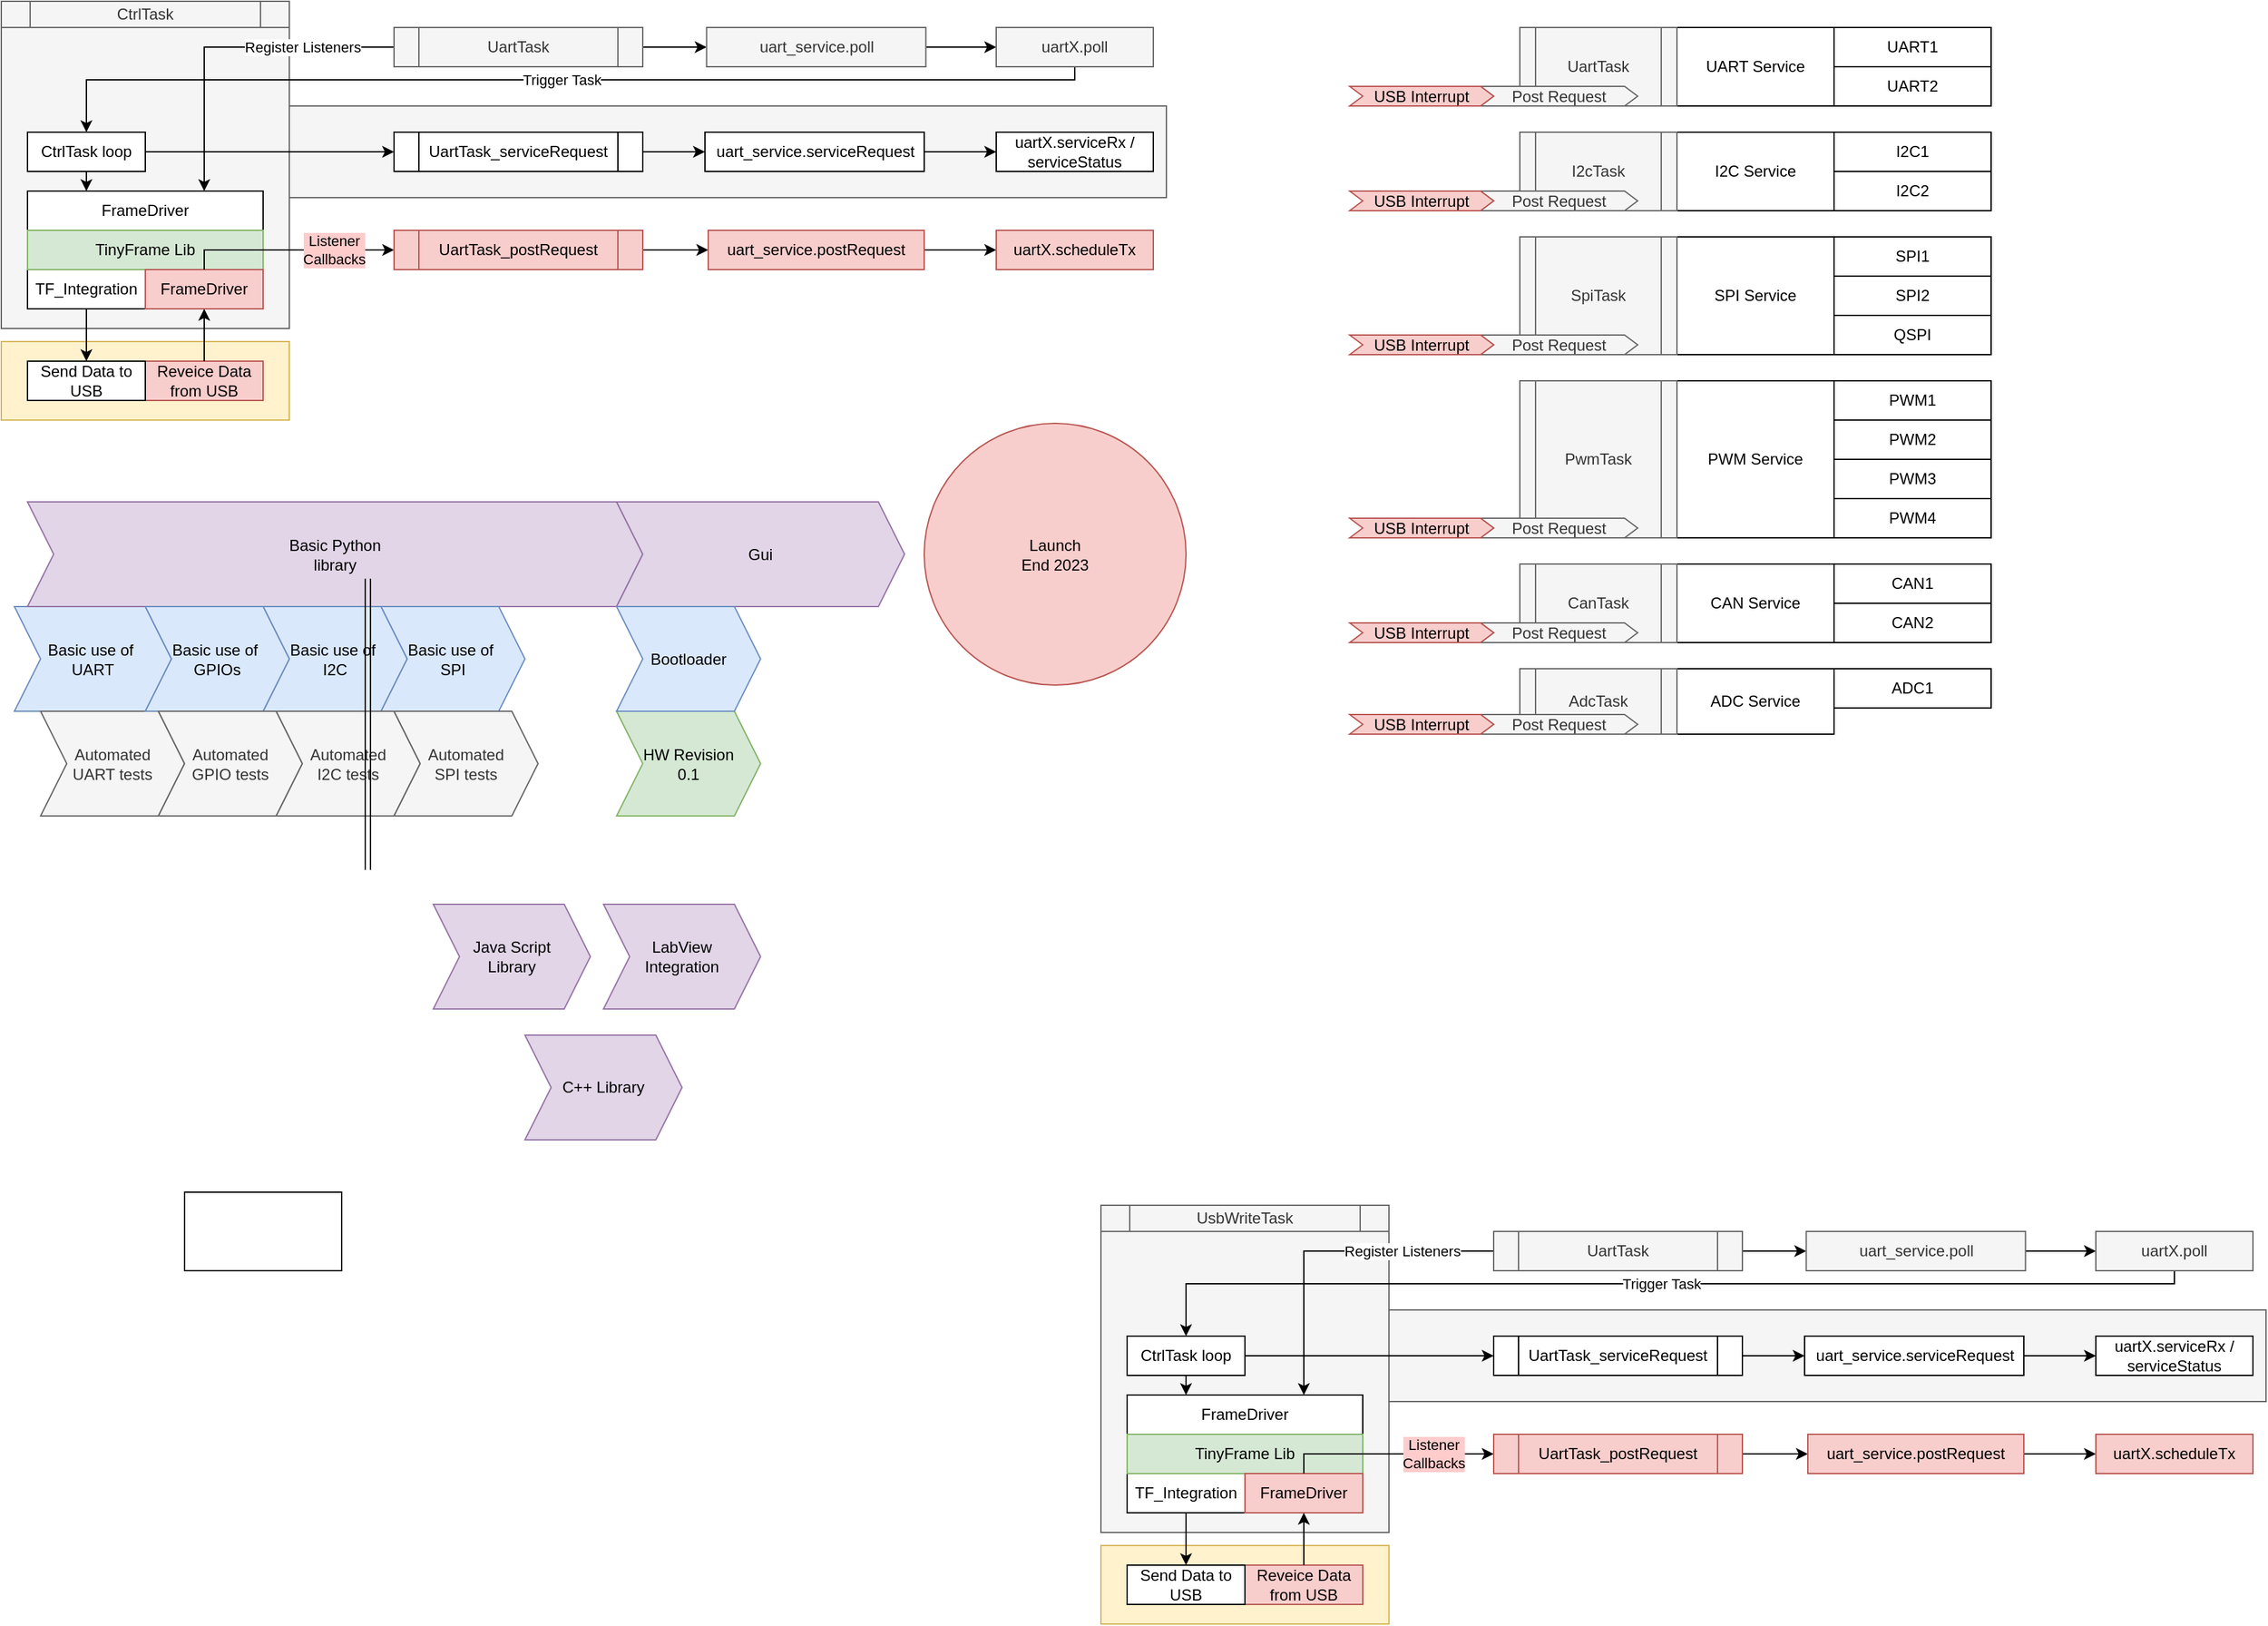 <mxfile version="22.1.2" type="device">
  <diagram name="Page-1" id="5djotg3BYbdR64tGl3rD">
    <mxGraphModel dx="1585" dy="433" grid="1" gridSize="10" guides="1" tooltips="1" connect="1" arrows="1" fold="1" page="1" pageScale="1" pageWidth="850" pageHeight="1100" math="0" shadow="0">
      <root>
        <mxCell id="0" />
        <mxCell id="1" parent="0" />
        <mxCell id="zEYm8gywgL2GHyr-AI9--14" value="" style="rounded=0;whiteSpace=wrap;html=1;fillColor=#f5f5f5;fontColor=#333333;strokeColor=#666666;" parent="1" vertex="1">
          <mxGeometry x="-580" y="120" width="670" height="70" as="geometry" />
        </mxCell>
        <mxCell id="Nsy4iq3d1Hhg4RcDAwvX-22" value="" style="rounded=0;whiteSpace=wrap;html=1;fillColor=#f5f5f5;fontColor=#333333;strokeColor=#666666;" parent="1" vertex="1">
          <mxGeometry x="-800" y="60" width="220" height="230" as="geometry" />
        </mxCell>
        <mxCell id="Nsy4iq3d1Hhg4RcDAwvX-9" value="" style="rounded=0;whiteSpace=wrap;html=1;fillColor=#fff2cc;strokeColor=#d6b656;" parent="1" vertex="1">
          <mxGeometry x="-800" y="300" width="220" height="60" as="geometry" />
        </mxCell>
        <mxCell id="G_X2aF6QY7qZGDWIiVCL-1" value="UART1" style="rounded=0;whiteSpace=wrap;html=1;" parent="1" vertex="1">
          <mxGeometry x="600" y="60" width="120" height="30" as="geometry" />
        </mxCell>
        <mxCell id="G_X2aF6QY7qZGDWIiVCL-2" value="UART2" style="rounded=0;whiteSpace=wrap;html=1;" parent="1" vertex="1">
          <mxGeometry x="600" y="90" width="120" height="30" as="geometry" />
        </mxCell>
        <mxCell id="G_X2aF6QY7qZGDWIiVCL-3" value="I2C1" style="rounded=0;whiteSpace=wrap;html=1;" parent="1" vertex="1">
          <mxGeometry x="600" y="140" width="120" height="30" as="geometry" />
        </mxCell>
        <mxCell id="G_X2aF6QY7qZGDWIiVCL-4" value="I2C2" style="rounded=0;whiteSpace=wrap;html=1;" parent="1" vertex="1">
          <mxGeometry x="600" y="170" width="120" height="30" as="geometry" />
        </mxCell>
        <mxCell id="G_X2aF6QY7qZGDWIiVCL-5" value="SPI1" style="rounded=0;whiteSpace=wrap;html=1;" parent="1" vertex="1">
          <mxGeometry x="600" y="220" width="120" height="30" as="geometry" />
        </mxCell>
        <mxCell id="G_X2aF6QY7qZGDWIiVCL-6" value="SPI2" style="rounded=0;whiteSpace=wrap;html=1;" parent="1" vertex="1">
          <mxGeometry x="600" y="250" width="120" height="30" as="geometry" />
        </mxCell>
        <mxCell id="G_X2aF6QY7qZGDWIiVCL-7" value="QSPI" style="rounded=0;whiteSpace=wrap;html=1;" parent="1" vertex="1">
          <mxGeometry x="600" y="280" width="120" height="30" as="geometry" />
        </mxCell>
        <mxCell id="G_X2aF6QY7qZGDWIiVCL-8" value="PWM1" style="rounded=0;whiteSpace=wrap;html=1;" parent="1" vertex="1">
          <mxGeometry x="600" y="330" width="120" height="30" as="geometry" />
        </mxCell>
        <mxCell id="G_X2aF6QY7qZGDWIiVCL-9" value="PWM2" style="rounded=0;whiteSpace=wrap;html=1;" parent="1" vertex="1">
          <mxGeometry x="600" y="360" width="120" height="30" as="geometry" />
        </mxCell>
        <mxCell id="G_X2aF6QY7qZGDWIiVCL-10" value="PWM3" style="rounded=0;whiteSpace=wrap;html=1;" parent="1" vertex="1">
          <mxGeometry x="600" y="390" width="120" height="30" as="geometry" />
        </mxCell>
        <mxCell id="G_X2aF6QY7qZGDWIiVCL-11" value="PWM4" style="rounded=0;whiteSpace=wrap;html=1;" parent="1" vertex="1">
          <mxGeometry x="600" y="420" width="120" height="30" as="geometry" />
        </mxCell>
        <mxCell id="G_X2aF6QY7qZGDWIiVCL-12" value="CAN1" style="rounded=0;whiteSpace=wrap;html=1;" parent="1" vertex="1">
          <mxGeometry x="600" y="470" width="120" height="30" as="geometry" />
        </mxCell>
        <mxCell id="G_X2aF6QY7qZGDWIiVCL-13" value="CAN2" style="rounded=0;whiteSpace=wrap;html=1;" parent="1" vertex="1">
          <mxGeometry x="600" y="500" width="120" height="30" as="geometry" />
        </mxCell>
        <mxCell id="G_X2aF6QY7qZGDWIiVCL-14" value="ADC1" style="rounded=0;whiteSpace=wrap;html=1;" parent="1" vertex="1">
          <mxGeometry x="600" y="550" width="120" height="30" as="geometry" />
        </mxCell>
        <mxCell id="G_X2aF6QY7qZGDWIiVCL-17" value="UART Service" style="rounded=0;whiteSpace=wrap;html=1;" parent="1" vertex="1">
          <mxGeometry x="480" y="60" width="120" height="60" as="geometry" />
        </mxCell>
        <mxCell id="G_X2aF6QY7qZGDWIiVCL-18" value="I2C Service" style="rounded=0;whiteSpace=wrap;html=1;" parent="1" vertex="1">
          <mxGeometry x="480" y="140" width="120" height="60" as="geometry" />
        </mxCell>
        <mxCell id="G_X2aF6QY7qZGDWIiVCL-19" value="SPI Service" style="rounded=0;whiteSpace=wrap;html=1;" parent="1" vertex="1">
          <mxGeometry x="480" y="220" width="120" height="90" as="geometry" />
        </mxCell>
        <mxCell id="G_X2aF6QY7qZGDWIiVCL-20" value="PWM Service" style="rounded=0;whiteSpace=wrap;html=1;" parent="1" vertex="1">
          <mxGeometry x="480" y="330" width="120" height="120" as="geometry" />
        </mxCell>
        <mxCell id="G_X2aF6QY7qZGDWIiVCL-21" value="CAN Service" style="rounded=0;whiteSpace=wrap;html=1;" parent="1" vertex="1">
          <mxGeometry x="480" y="470" width="120" height="60" as="geometry" />
        </mxCell>
        <mxCell id="G_X2aF6QY7qZGDWIiVCL-22" value="ADC Service" style="rounded=0;whiteSpace=wrap;html=1;" parent="1" vertex="1">
          <mxGeometry x="480" y="550" width="120" height="50" as="geometry" />
        </mxCell>
        <mxCell id="G_X2aF6QY7qZGDWIiVCL-25" value="UartTask" style="shape=process;whiteSpace=wrap;html=1;backgroundOutline=1;fillColor=#f5f5f5;strokeColor=#666666;fontColor=#333333;" parent="1" vertex="1">
          <mxGeometry x="360" y="60" width="120" height="60" as="geometry" />
        </mxCell>
        <mxCell id="G_X2aF6QY7qZGDWIiVCL-26" value="I2cTask" style="shape=process;whiteSpace=wrap;html=1;backgroundOutline=1;fillColor=#f5f5f5;fontColor=#333333;strokeColor=#666666;" parent="1" vertex="1">
          <mxGeometry x="360" y="140" width="120" height="60" as="geometry" />
        </mxCell>
        <mxCell id="G_X2aF6QY7qZGDWIiVCL-27" value="SpiTask" style="shape=process;whiteSpace=wrap;html=1;backgroundOutline=1;fillColor=#f5f5f5;fontColor=#333333;strokeColor=#666666;" parent="1" vertex="1">
          <mxGeometry x="360" y="220" width="120" height="90" as="geometry" />
        </mxCell>
        <mxCell id="G_X2aF6QY7qZGDWIiVCL-28" value="PwmTask" style="shape=process;whiteSpace=wrap;html=1;backgroundOutline=1;fillColor=#f5f5f5;fontColor=#333333;strokeColor=#666666;" parent="1" vertex="1">
          <mxGeometry x="360" y="330" width="120" height="120" as="geometry" />
        </mxCell>
        <mxCell id="G_X2aF6QY7qZGDWIiVCL-29" value="CanTask" style="shape=process;whiteSpace=wrap;html=1;backgroundOutline=1;fillColor=#f5f5f5;fontColor=#333333;strokeColor=#666666;" parent="1" vertex="1">
          <mxGeometry x="360" y="470" width="120" height="60" as="geometry" />
        </mxCell>
        <mxCell id="G_X2aF6QY7qZGDWIiVCL-30" value="AdcTask" style="shape=process;whiteSpace=wrap;html=1;backgroundOutline=1;fillColor=#f5f5f5;fontColor=#333333;strokeColor=#666666;" parent="1" vertex="1">
          <mxGeometry x="360" y="550" width="120" height="50" as="geometry" />
        </mxCell>
        <mxCell id="G_X2aF6QY7qZGDWIiVCL-33" value="Post Request" style="shape=step;perimeter=stepPerimeter;whiteSpace=wrap;html=1;fixedSize=1;size=10.0;fillColor=#f5f5f5;strokeColor=#666666;fontColor=#333333;" parent="1" vertex="1">
          <mxGeometry x="330" y="295" width="120" height="15" as="geometry" />
        </mxCell>
        <mxCell id="G_X2aF6QY7qZGDWIiVCL-34" value="Post Request" style="shape=step;perimeter=stepPerimeter;whiteSpace=wrap;html=1;fixedSize=1;size=10.0;fillColor=#f5f5f5;strokeColor=#666666;fontColor=#333333;" parent="1" vertex="1">
          <mxGeometry x="330" y="105" width="120" height="15" as="geometry" />
        </mxCell>
        <mxCell id="G_X2aF6QY7qZGDWIiVCL-35" value="Post Request" style="shape=step;perimeter=stepPerimeter;whiteSpace=wrap;html=1;fixedSize=1;size=10.0;fillColor=#f5f5f5;strokeColor=#666666;fontColor=#333333;" parent="1" vertex="1">
          <mxGeometry x="330" y="185" width="120" height="15" as="geometry" />
        </mxCell>
        <mxCell id="G_X2aF6QY7qZGDWIiVCL-36" value="Post Request" style="shape=step;perimeter=stepPerimeter;whiteSpace=wrap;html=1;fixedSize=1;size=10.0;fillColor=#f5f5f5;strokeColor=#666666;fontColor=#333333;" parent="1" vertex="1">
          <mxGeometry x="330" y="435" width="120" height="15" as="geometry" />
        </mxCell>
        <mxCell id="G_X2aF6QY7qZGDWIiVCL-37" value="Post Request" style="shape=step;perimeter=stepPerimeter;whiteSpace=wrap;html=1;fixedSize=1;size=10.0;fillColor=#f5f5f5;strokeColor=#666666;fontColor=#333333;" parent="1" vertex="1">
          <mxGeometry x="330" y="515" width="120" height="15" as="geometry" />
        </mxCell>
        <mxCell id="G_X2aF6QY7qZGDWIiVCL-38" value="Post Request" style="shape=step;perimeter=stepPerimeter;whiteSpace=wrap;html=1;fixedSize=1;size=10.0;fillColor=#f5f5f5;strokeColor=#666666;fontColor=#333333;" parent="1" vertex="1">
          <mxGeometry x="330" y="585" width="120" height="15" as="geometry" />
        </mxCell>
        <mxCell id="G_X2aF6QY7qZGDWIiVCL-39" value="USB Interrupt" style="shape=step;perimeter=stepPerimeter;whiteSpace=wrap;html=1;fixedSize=1;size=10.0;fillColor=#f8cecc;strokeColor=#b85450;" parent="1" vertex="1">
          <mxGeometry x="230" y="185" width="110" height="15" as="geometry" />
        </mxCell>
        <mxCell id="G_X2aF6QY7qZGDWIiVCL-40" value="USB Interrupt" style="shape=step;perimeter=stepPerimeter;whiteSpace=wrap;html=1;fixedSize=1;size=10.0;fillColor=#f8cecc;strokeColor=#b85450;" parent="1" vertex="1">
          <mxGeometry x="230" y="295" width="110" height="15" as="geometry" />
        </mxCell>
        <mxCell id="G_X2aF6QY7qZGDWIiVCL-41" value="USB Interrupt" style="shape=step;perimeter=stepPerimeter;whiteSpace=wrap;html=1;fixedSize=1;size=10.0;fillColor=#f8cecc;strokeColor=#b85450;" parent="1" vertex="1">
          <mxGeometry x="230" y="435" width="110" height="15" as="geometry" />
        </mxCell>
        <mxCell id="G_X2aF6QY7qZGDWIiVCL-42" value="USB Interrupt" style="shape=step;perimeter=stepPerimeter;whiteSpace=wrap;html=1;fixedSize=1;size=10.0;fillColor=#f8cecc;strokeColor=#b85450;" parent="1" vertex="1">
          <mxGeometry x="230" y="515" width="110" height="15" as="geometry" />
        </mxCell>
        <mxCell id="G_X2aF6QY7qZGDWIiVCL-43" value="USB Interrupt" style="shape=step;perimeter=stepPerimeter;whiteSpace=wrap;html=1;fixedSize=1;size=10.0;fillColor=#f8cecc;strokeColor=#b85450;" parent="1" vertex="1">
          <mxGeometry x="230" y="585" width="110" height="15" as="geometry" />
        </mxCell>
        <mxCell id="G_X2aF6QY7qZGDWIiVCL-48" value="Reveice Data from USB" style="rounded=0;whiteSpace=wrap;html=1;fillColor=#f8cecc;strokeColor=#b85450;" parent="1" vertex="1">
          <mxGeometry x="-690" y="315" width="90" height="30" as="geometry" />
        </mxCell>
        <mxCell id="G_X2aF6QY7qZGDWIiVCL-49" value="USB Interrupt" style="shape=step;perimeter=stepPerimeter;whiteSpace=wrap;html=1;fixedSize=1;size=10.0;fillColor=#f8cecc;strokeColor=#b85450;" parent="1" vertex="1">
          <mxGeometry x="230" y="105" width="110" height="15" as="geometry" />
        </mxCell>
        <mxCell id="Nsy4iq3d1Hhg4RcDAwvX-1" value="FrameDriver" style="rounded=0;whiteSpace=wrap;html=1;" parent="1" vertex="1">
          <mxGeometry x="-780" y="185" width="180" height="30" as="geometry" />
        </mxCell>
        <mxCell id="Nsy4iq3d1Hhg4RcDAwvX-8" style="edgeStyle=orthogonalEdgeStyle;rounded=0;orthogonalLoop=1;jettySize=auto;html=1;entryX=0.5;entryY=0;entryDx=0;entryDy=0;" parent="1" source="Nsy4iq3d1Hhg4RcDAwvX-2" target="Nsy4iq3d1Hhg4RcDAwvX-4" edge="1">
          <mxGeometry relative="1" as="geometry" />
        </mxCell>
        <mxCell id="Nsy4iq3d1Hhg4RcDAwvX-2" value="TF_Integration" style="rounded=0;whiteSpace=wrap;html=1;" parent="1" vertex="1">
          <mxGeometry x="-780" y="245" width="90" height="30" as="geometry" />
        </mxCell>
        <mxCell id="Nsy4iq3d1Hhg4RcDAwvX-12" value="Register Listeners" style="edgeStyle=orthogonalEdgeStyle;rounded=0;orthogonalLoop=1;jettySize=auto;html=1;exitX=0;exitY=0.5;exitDx=0;exitDy=0;entryX=0.75;entryY=0;entryDx=0;entryDy=0;" parent="1" source="y3L6mXbf1fA8dSHqUWPm-3" target="Nsy4iq3d1Hhg4RcDAwvX-1" edge="1">
          <mxGeometry x="-0.451" relative="1" as="geometry">
            <mxPoint x="-435" y="140" as="targetPoint" />
            <mxPoint as="offset" />
            <mxPoint x="-650.58" y="154.49" as="sourcePoint" />
          </mxGeometry>
        </mxCell>
        <mxCell id="Nsy4iq3d1Hhg4RcDAwvX-3" value="TinyFrame Lib" style="rounded=0;whiteSpace=wrap;html=1;fillColor=#d5e8d4;strokeColor=#82b366;" parent="1" vertex="1">
          <mxGeometry x="-780" y="215" width="180" height="30" as="geometry" />
        </mxCell>
        <mxCell id="Nsy4iq3d1Hhg4RcDAwvX-4" value="Send Data to USB" style="rounded=0;whiteSpace=wrap;html=1;" parent="1" vertex="1">
          <mxGeometry x="-780" y="315" width="90" height="30" as="geometry" />
        </mxCell>
        <mxCell id="Nsy4iq3d1Hhg4RcDAwvX-5" value="FrameDriver" style="rounded=0;whiteSpace=wrap;html=1;fillColor=#f8cecc;strokeColor=#b85450;" parent="1" vertex="1">
          <mxGeometry x="-690" y="245" width="90" height="30" as="geometry" />
        </mxCell>
        <mxCell id="Nsy4iq3d1Hhg4RcDAwvX-7" value="" style="endArrow=classic;html=1;rounded=0;exitX=0.5;exitY=0;exitDx=0;exitDy=0;entryX=0.5;entryY=1;entryDx=0;entryDy=0;" parent="1" source="G_X2aF6QY7qZGDWIiVCL-48" target="Nsy4iq3d1Hhg4RcDAwvX-5" edge="1">
          <mxGeometry width="50" height="50" relative="1" as="geometry">
            <mxPoint x="-650" y="305" as="sourcePoint" />
            <mxPoint x="-600" y="255" as="targetPoint" />
          </mxGeometry>
        </mxCell>
        <mxCell id="Nsy4iq3d1Hhg4RcDAwvX-14" value="" style="endArrow=classic;html=1;rounded=0;exitX=0.5;exitY=0;exitDx=0;exitDy=0;entryX=0;entryY=0.5;entryDx=0;entryDy=0;" parent="1" source="Nsy4iq3d1Hhg4RcDAwvX-5" target="y3L6mXbf1fA8dSHqUWPm-2" edge="1">
          <mxGeometry width="50" height="50" relative="1" as="geometry">
            <mxPoint x="-650" y="245" as="sourcePoint" />
            <mxPoint x="-505" y="230" as="targetPoint" />
            <Array as="points">
              <mxPoint x="-645" y="230" />
            </Array>
          </mxGeometry>
        </mxCell>
        <mxCell id="Nsy4iq3d1Hhg4RcDAwvX-15" value="Listener&lt;br&gt;Callbacks" style="edgeLabel;html=1;align=center;verticalAlign=middle;resizable=0;points=[];labelBackgroundColor=#FFCCCC;" parent="Nsy4iq3d1Hhg4RcDAwvX-14" vertex="1" connectable="0">
          <mxGeometry x="-0.139" y="1" relative="1" as="geometry">
            <mxPoint x="45" y="1" as="offset" />
          </mxGeometry>
        </mxCell>
        <mxCell id="zEYm8gywgL2GHyr-AI9--2" style="edgeStyle=orthogonalEdgeStyle;rounded=0;orthogonalLoop=1;jettySize=auto;html=1;exitX=1;exitY=0.5;exitDx=0;exitDy=0;" parent="1" source="Nsy4iq3d1Hhg4RcDAwvX-16" target="zEYm8gywgL2GHyr-AI9--1" edge="1">
          <mxGeometry relative="1" as="geometry" />
        </mxCell>
        <mxCell id="Nsy4iq3d1Hhg4RcDAwvX-16" value="UartTask_serviceRequest" style="shape=process;whiteSpace=wrap;html=1;backgroundOutline=1;" parent="1" vertex="1">
          <mxGeometry x="-500" y="140" width="190" height="30" as="geometry" />
        </mxCell>
        <mxCell id="Nsy4iq3d1Hhg4RcDAwvX-20" value="CtrlTask" style="shape=process;whiteSpace=wrap;html=1;backgroundOutline=1;fillColor=#f5f5f5;strokeColor=#666666;fontColor=#333333;" parent="1" vertex="1">
          <mxGeometry x="-800" y="40" width="220" height="20" as="geometry" />
        </mxCell>
        <mxCell id="ZHzaPNyj-4bgb9aYFhHR-5" style="edgeStyle=orthogonalEdgeStyle;rounded=0;orthogonalLoop=1;jettySize=auto;html=1;entryX=0.25;entryY=0;entryDx=0;entryDy=0;" parent="1" source="ZHzaPNyj-4bgb9aYFhHR-4" target="Nsy4iq3d1Hhg4RcDAwvX-1" edge="1">
          <mxGeometry relative="1" as="geometry">
            <Array as="points">
              <mxPoint x="-735" y="180" />
              <mxPoint x="-735" y="180" />
            </Array>
          </mxGeometry>
        </mxCell>
        <mxCell id="y3L6mXbf1fA8dSHqUWPm-4" style="edgeStyle=orthogonalEdgeStyle;rounded=0;orthogonalLoop=1;jettySize=auto;html=1;exitX=1;exitY=0.5;exitDx=0;exitDy=0;entryX=0;entryY=0.5;entryDx=0;entryDy=0;" parent="1" source="ZHzaPNyj-4bgb9aYFhHR-4" target="Nsy4iq3d1Hhg4RcDAwvX-16" edge="1">
          <mxGeometry relative="1" as="geometry" />
        </mxCell>
        <mxCell id="ZHzaPNyj-4bgb9aYFhHR-4" value="CtrlTask loop" style="rounded=0;whiteSpace=wrap;html=1;" parent="1" vertex="1">
          <mxGeometry x="-780" y="140" width="90" height="30" as="geometry" />
        </mxCell>
        <mxCell id="GxoWffpTGCmhnY2QeW1a-3" value="Basic use of&amp;nbsp;&lt;br&gt;UART" style="shape=step;perimeter=stepPerimeter;whiteSpace=wrap;html=1;fixedSize=1;fillColor=#dae8fc;strokeColor=#6c8ebf;" parent="1" vertex="1">
          <mxGeometry x="-790" y="502.5" width="120" height="80" as="geometry" />
        </mxCell>
        <mxCell id="GxoWffpTGCmhnY2QeW1a-4" value="Basic Python&lt;br&gt;library" style="shape=step;perimeter=stepPerimeter;whiteSpace=wrap;html=1;fixedSize=1;fillColor=#e1d5e7;strokeColor=#9673a6;" parent="1" vertex="1">
          <mxGeometry x="-780" y="422.5" width="470" height="80" as="geometry" />
        </mxCell>
        <mxCell id="GxoWffpTGCmhnY2QeW1a-5" value="Java Script&lt;br&gt;Library" style="shape=step;perimeter=stepPerimeter;whiteSpace=wrap;html=1;fixedSize=1;fillColor=#e1d5e7;strokeColor=#9673a6;" parent="1" vertex="1">
          <mxGeometry x="-470" y="730" width="120" height="80" as="geometry" />
        </mxCell>
        <mxCell id="GxoWffpTGCmhnY2QeW1a-6" value="LabView&lt;br&gt;Integration" style="shape=step;perimeter=stepPerimeter;whiteSpace=wrap;html=1;fixedSize=1;fillColor=#e1d5e7;strokeColor=#9673a6;" parent="1" vertex="1">
          <mxGeometry x="-340" y="730" width="120" height="80" as="geometry" />
        </mxCell>
        <mxCell id="GxoWffpTGCmhnY2QeW1a-7" value="C++ Library" style="shape=step;perimeter=stepPerimeter;whiteSpace=wrap;html=1;fixedSize=1;fillColor=#e1d5e7;strokeColor=#9673a6;" parent="1" vertex="1">
          <mxGeometry x="-400" y="830" width="120" height="80" as="geometry" />
        </mxCell>
        <mxCell id="GxoWffpTGCmhnY2QeW1a-8" value="Basic use of&amp;nbsp;&lt;br&gt;SPI" style="shape=step;perimeter=stepPerimeter;whiteSpace=wrap;html=1;fixedSize=1;fillColor=#dae8fc;strokeColor=#6c8ebf;" parent="1" vertex="1">
          <mxGeometry x="-510" y="502.5" width="110" height="80" as="geometry" />
        </mxCell>
        <mxCell id="GxoWffpTGCmhnY2QeW1a-9" value="Basic use of&amp;nbsp;&lt;br&gt;I2C" style="shape=step;perimeter=stepPerimeter;whiteSpace=wrap;html=1;fixedSize=1;fillColor=#dae8fc;strokeColor=#6c8ebf;" parent="1" vertex="1">
          <mxGeometry x="-600" y="502.5" width="110" height="80" as="geometry" />
        </mxCell>
        <mxCell id="GxoWffpTGCmhnY2QeW1a-10" value="Automated&lt;br&gt;UART tests" style="shape=step;perimeter=stepPerimeter;whiteSpace=wrap;html=1;fixedSize=1;fillColor=#f5f5f5;fontColor=#333333;strokeColor=#666666;" parent="1" vertex="1">
          <mxGeometry x="-770" y="582.5" width="110" height="80" as="geometry" />
        </mxCell>
        <mxCell id="GxoWffpTGCmhnY2QeW1a-11" value="Gui" style="shape=step;perimeter=stepPerimeter;whiteSpace=wrap;html=1;fixedSize=1;fillColor=#e1d5e7;strokeColor=#9673a6;" parent="1" vertex="1">
          <mxGeometry x="-330" y="422.5" width="220" height="80" as="geometry" />
        </mxCell>
        <mxCell id="zEYm8gywgL2GHyr-AI9--6" style="edgeStyle=orthogonalEdgeStyle;rounded=0;orthogonalLoop=1;jettySize=auto;html=1;exitX=1;exitY=0.5;exitDx=0;exitDy=0;" parent="1" source="y3L6mXbf1fA8dSHqUWPm-2" target="zEYm8gywgL2GHyr-AI9--5" edge="1">
          <mxGeometry relative="1" as="geometry" />
        </mxCell>
        <mxCell id="y3L6mXbf1fA8dSHqUWPm-2" value="UartTask_postRequest" style="shape=process;whiteSpace=wrap;html=1;backgroundOutline=1;fillColor=#f8cecc;strokeColor=#b85450;" parent="1" vertex="1">
          <mxGeometry x="-500" y="215" width="190" height="30" as="geometry" />
        </mxCell>
        <mxCell id="zEYm8gywgL2GHyr-AI9--11" style="edgeStyle=orthogonalEdgeStyle;rounded=0;orthogonalLoop=1;jettySize=auto;html=1;exitX=1;exitY=0.5;exitDx=0;exitDy=0;" parent="1" source="y3L6mXbf1fA8dSHqUWPm-3" target="zEYm8gywgL2GHyr-AI9--9" edge="1">
          <mxGeometry relative="1" as="geometry" />
        </mxCell>
        <mxCell id="y3L6mXbf1fA8dSHqUWPm-3" value="UartTask" style="shape=process;whiteSpace=wrap;html=1;backgroundOutline=1;fillColor=#f5f5f5;fontColor=#333333;strokeColor=#666666;" parent="1" vertex="1">
          <mxGeometry x="-500" y="60" width="190" height="30" as="geometry" />
        </mxCell>
        <mxCell id="U8RaNXlyf2R7A8_mV7JU-1" value="Basic use of&amp;nbsp;&lt;br&gt;GPIOs" style="shape=step;perimeter=stepPerimeter;whiteSpace=wrap;html=1;fixedSize=1;fillColor=#dae8fc;strokeColor=#6c8ebf;" parent="1" vertex="1">
          <mxGeometry x="-690" y="502.5" width="110" height="80" as="geometry" />
        </mxCell>
        <mxCell id="U8RaNXlyf2R7A8_mV7JU-2" value="Automated&lt;br&gt;GPIO tests" style="shape=step;perimeter=stepPerimeter;whiteSpace=wrap;html=1;fixedSize=1;fillColor=#f5f5f5;fontColor=#333333;strokeColor=#666666;" parent="1" vertex="1">
          <mxGeometry x="-680" y="582.5" width="110" height="80" as="geometry" />
        </mxCell>
        <mxCell id="U8RaNXlyf2R7A8_mV7JU-3" value="Automated&lt;br&gt;I2C tests" style="shape=step;perimeter=stepPerimeter;whiteSpace=wrap;html=1;fixedSize=1;fillColor=#f5f5f5;fontColor=#333333;strokeColor=#666666;" parent="1" vertex="1">
          <mxGeometry x="-590" y="582.5" width="110" height="80" as="geometry" />
        </mxCell>
        <mxCell id="U8RaNXlyf2R7A8_mV7JU-4" value="Automated&lt;br&gt;SPI tests" style="shape=step;perimeter=stepPerimeter;whiteSpace=wrap;html=1;fixedSize=1;fillColor=#f5f5f5;fontColor=#333333;strokeColor=#666666;" parent="1" vertex="1">
          <mxGeometry x="-500" y="582.5" width="110" height="80" as="geometry" />
        </mxCell>
        <mxCell id="U8RaNXlyf2R7A8_mV7JU-5" value="" style="shape=link;html=1;rounded=0;" parent="1" edge="1">
          <mxGeometry width="100" relative="1" as="geometry">
            <mxPoint x="-520" y="481.25" as="sourcePoint" />
            <mxPoint x="-520" y="703.75" as="targetPoint" />
          </mxGeometry>
        </mxCell>
        <mxCell id="U8RaNXlyf2R7A8_mV7JU-6" value="Launch&lt;br&gt;End 2023" style="ellipse;whiteSpace=wrap;html=1;aspect=fixed;fillColor=#f8cecc;strokeColor=#b85450;" parent="1" vertex="1">
          <mxGeometry x="-95" y="362.5" width="200" height="200" as="geometry" />
        </mxCell>
        <mxCell id="U8RaNXlyf2R7A8_mV7JU-7" value="HW Revision&lt;br&gt;0.1" style="shape=step;perimeter=stepPerimeter;whiteSpace=wrap;html=1;fixedSize=1;fillColor=#d5e8d4;strokeColor=#82b366;" parent="1" vertex="1">
          <mxGeometry x="-330" y="582.5" width="110" height="80" as="geometry" />
        </mxCell>
        <mxCell id="U8RaNXlyf2R7A8_mV7JU-8" value="Bootloader" style="shape=step;perimeter=stepPerimeter;whiteSpace=wrap;html=1;fixedSize=1;fillColor=#dae8fc;strokeColor=#6c8ebf;" parent="1" vertex="1">
          <mxGeometry x="-330" y="502.5" width="110" height="80" as="geometry" />
        </mxCell>
        <mxCell id="zEYm8gywgL2GHyr-AI9--4" style="edgeStyle=orthogonalEdgeStyle;rounded=0;orthogonalLoop=1;jettySize=auto;html=1;entryX=0;entryY=0.5;entryDx=0;entryDy=0;" parent="1" source="zEYm8gywgL2GHyr-AI9--1" target="zEYm8gywgL2GHyr-AI9--3" edge="1">
          <mxGeometry relative="1" as="geometry" />
        </mxCell>
        <mxCell id="zEYm8gywgL2GHyr-AI9--1" value="uart_service.serviceRequest" style="rounded=0;whiteSpace=wrap;html=1;" parent="1" vertex="1">
          <mxGeometry x="-262.5" y="140" width="167.5" height="30" as="geometry" />
        </mxCell>
        <mxCell id="zEYm8gywgL2GHyr-AI9--3" value="uartX.serviceRx / serviceStatus" style="rounded=0;whiteSpace=wrap;html=1;" parent="1" vertex="1">
          <mxGeometry x="-40" y="140" width="120" height="30" as="geometry" />
        </mxCell>
        <mxCell id="zEYm8gywgL2GHyr-AI9--8" style="edgeStyle=orthogonalEdgeStyle;rounded=0;orthogonalLoop=1;jettySize=auto;html=1;" parent="1" source="zEYm8gywgL2GHyr-AI9--5" target="zEYm8gywgL2GHyr-AI9--7" edge="1">
          <mxGeometry relative="1" as="geometry" />
        </mxCell>
        <mxCell id="zEYm8gywgL2GHyr-AI9--5" value="uart_service.postRequest" style="rounded=0;whiteSpace=wrap;html=1;fillColor=#f8cecc;strokeColor=#b85450;" parent="1" vertex="1">
          <mxGeometry x="-260" y="215" width="165" height="30" as="geometry" />
        </mxCell>
        <mxCell id="zEYm8gywgL2GHyr-AI9--7" value="uartX.scheduleTx" style="rounded=0;whiteSpace=wrap;html=1;fillColor=#f8cecc;strokeColor=#b85450;" parent="1" vertex="1">
          <mxGeometry x="-40" y="215" width="120" height="30" as="geometry" />
        </mxCell>
        <mxCell id="zEYm8gywgL2GHyr-AI9--12" style="edgeStyle=orthogonalEdgeStyle;rounded=0;orthogonalLoop=1;jettySize=auto;html=1;exitX=1;exitY=0.5;exitDx=0;exitDy=0;" parent="1" source="zEYm8gywgL2GHyr-AI9--9" target="zEYm8gywgL2GHyr-AI9--10" edge="1">
          <mxGeometry relative="1" as="geometry" />
        </mxCell>
        <mxCell id="zEYm8gywgL2GHyr-AI9--9" value="uart_service.poll" style="rounded=0;whiteSpace=wrap;html=1;fillColor=#f5f5f5;fontColor=#333333;strokeColor=#666666;" parent="1" vertex="1">
          <mxGeometry x="-261.25" y="60" width="167.5" height="30" as="geometry" />
        </mxCell>
        <mxCell id="zEYm8gywgL2GHyr-AI9--13" value="Trigger Task" style="edgeStyle=orthogonalEdgeStyle;rounded=0;orthogonalLoop=1;jettySize=auto;html=1;exitX=0.5;exitY=1;exitDx=0;exitDy=0;entryX=0.5;entryY=0;entryDx=0;entryDy=0;" parent="1" source="zEYm8gywgL2GHyr-AI9--10" target="ZHzaPNyj-4bgb9aYFhHR-4" edge="1">
          <mxGeometry relative="1" as="geometry">
            <Array as="points">
              <mxPoint x="20" y="100" />
              <mxPoint x="-735" y="100" />
            </Array>
          </mxGeometry>
        </mxCell>
        <mxCell id="zEYm8gywgL2GHyr-AI9--10" value="uartX.poll" style="rounded=0;whiteSpace=wrap;html=1;fillColor=#f5f5f5;fontColor=#333333;strokeColor=#666666;" parent="1" vertex="1">
          <mxGeometry x="-40" y="60" width="120" height="30" as="geometry" />
        </mxCell>
        <mxCell id="zEYm8gywgL2GHyr-AI9--15" value="" style="rounded=0;whiteSpace=wrap;html=1;" parent="1" vertex="1">
          <mxGeometry x="-660" y="950" width="120" height="60" as="geometry" />
        </mxCell>
        <mxCell id="lAE1qArJDUpEcdwqqT9W-2" value="" style="rounded=0;whiteSpace=wrap;html=1;fillColor=#f5f5f5;fontColor=#333333;strokeColor=#666666;" vertex="1" parent="1">
          <mxGeometry x="260" y="1040" width="670" height="70" as="geometry" />
        </mxCell>
        <mxCell id="lAE1qArJDUpEcdwqqT9W-3" value="" style="rounded=0;whiteSpace=wrap;html=1;fillColor=#f5f5f5;fontColor=#333333;strokeColor=#666666;" vertex="1" parent="1">
          <mxGeometry x="40" y="980" width="220" height="230" as="geometry" />
        </mxCell>
        <mxCell id="lAE1qArJDUpEcdwqqT9W-4" value="" style="rounded=0;whiteSpace=wrap;html=1;fillColor=#fff2cc;strokeColor=#d6b656;" vertex="1" parent="1">
          <mxGeometry x="40" y="1220" width="220" height="60" as="geometry" />
        </mxCell>
        <mxCell id="lAE1qArJDUpEcdwqqT9W-5" value="Reveice Data from USB" style="rounded=0;whiteSpace=wrap;html=1;fillColor=#f8cecc;strokeColor=#b85450;" vertex="1" parent="1">
          <mxGeometry x="150" y="1235" width="90" height="30" as="geometry" />
        </mxCell>
        <mxCell id="lAE1qArJDUpEcdwqqT9W-6" value="FrameDriver" style="rounded=0;whiteSpace=wrap;html=1;" vertex="1" parent="1">
          <mxGeometry x="60" y="1105" width="180" height="30" as="geometry" />
        </mxCell>
        <mxCell id="lAE1qArJDUpEcdwqqT9W-7" style="edgeStyle=orthogonalEdgeStyle;rounded=0;orthogonalLoop=1;jettySize=auto;html=1;entryX=0.5;entryY=0;entryDx=0;entryDy=0;" edge="1" parent="1" source="lAE1qArJDUpEcdwqqT9W-8" target="lAE1qArJDUpEcdwqqT9W-11">
          <mxGeometry relative="1" as="geometry" />
        </mxCell>
        <mxCell id="lAE1qArJDUpEcdwqqT9W-8" value="TF_Integration" style="rounded=0;whiteSpace=wrap;html=1;" vertex="1" parent="1">
          <mxGeometry x="60" y="1165" width="90" height="30" as="geometry" />
        </mxCell>
        <mxCell id="lAE1qArJDUpEcdwqqT9W-9" value="Register Listeners" style="edgeStyle=orthogonalEdgeStyle;rounded=0;orthogonalLoop=1;jettySize=auto;html=1;exitX=0;exitY=0.5;exitDx=0;exitDy=0;entryX=0.75;entryY=0;entryDx=0;entryDy=0;" edge="1" parent="1" source="lAE1qArJDUpEcdwqqT9W-25" target="lAE1qArJDUpEcdwqqT9W-6">
          <mxGeometry x="-0.451" relative="1" as="geometry">
            <mxPoint x="405" y="1060" as="targetPoint" />
            <mxPoint as="offset" />
            <mxPoint x="189.42" y="1074.49" as="sourcePoint" />
          </mxGeometry>
        </mxCell>
        <mxCell id="lAE1qArJDUpEcdwqqT9W-10" value="TinyFrame Lib" style="rounded=0;whiteSpace=wrap;html=1;fillColor=#d5e8d4;strokeColor=#82b366;" vertex="1" parent="1">
          <mxGeometry x="60" y="1135" width="180" height="30" as="geometry" />
        </mxCell>
        <mxCell id="lAE1qArJDUpEcdwqqT9W-11" value="Send Data to USB" style="rounded=0;whiteSpace=wrap;html=1;" vertex="1" parent="1">
          <mxGeometry x="60" y="1235" width="90" height="30" as="geometry" />
        </mxCell>
        <mxCell id="lAE1qArJDUpEcdwqqT9W-12" value="FrameDriver" style="rounded=0;whiteSpace=wrap;html=1;fillColor=#f8cecc;strokeColor=#b85450;" vertex="1" parent="1">
          <mxGeometry x="150" y="1165" width="90" height="30" as="geometry" />
        </mxCell>
        <mxCell id="lAE1qArJDUpEcdwqqT9W-13" value="" style="endArrow=classic;html=1;rounded=0;exitX=0.5;exitY=0;exitDx=0;exitDy=0;entryX=0.5;entryY=1;entryDx=0;entryDy=0;" edge="1" parent="1" source="lAE1qArJDUpEcdwqqT9W-5" target="lAE1qArJDUpEcdwqqT9W-12">
          <mxGeometry width="50" height="50" relative="1" as="geometry">
            <mxPoint x="190" y="1225" as="sourcePoint" />
            <mxPoint x="240" y="1175" as="targetPoint" />
          </mxGeometry>
        </mxCell>
        <mxCell id="lAE1qArJDUpEcdwqqT9W-14" value="" style="endArrow=classic;html=1;rounded=0;exitX=0.5;exitY=0;exitDx=0;exitDy=0;entryX=0;entryY=0.5;entryDx=0;entryDy=0;" edge="1" parent="1" source="lAE1qArJDUpEcdwqqT9W-12" target="lAE1qArJDUpEcdwqqT9W-23">
          <mxGeometry width="50" height="50" relative="1" as="geometry">
            <mxPoint x="190" y="1165" as="sourcePoint" />
            <mxPoint x="335" y="1150" as="targetPoint" />
            <Array as="points">
              <mxPoint x="195" y="1150" />
            </Array>
          </mxGeometry>
        </mxCell>
        <mxCell id="lAE1qArJDUpEcdwqqT9W-15" value="Listener&lt;br&gt;Callbacks" style="edgeLabel;html=1;align=center;verticalAlign=middle;resizable=0;points=[];labelBackgroundColor=#FFCCCC;" vertex="1" connectable="0" parent="lAE1qArJDUpEcdwqqT9W-14">
          <mxGeometry x="-0.139" y="1" relative="1" as="geometry">
            <mxPoint x="45" y="1" as="offset" />
          </mxGeometry>
        </mxCell>
        <mxCell id="lAE1qArJDUpEcdwqqT9W-16" style="edgeStyle=orthogonalEdgeStyle;rounded=0;orthogonalLoop=1;jettySize=auto;html=1;exitX=1;exitY=0.5;exitDx=0;exitDy=0;" edge="1" parent="1" source="lAE1qArJDUpEcdwqqT9W-17" target="lAE1qArJDUpEcdwqqT9W-27">
          <mxGeometry relative="1" as="geometry" />
        </mxCell>
        <mxCell id="lAE1qArJDUpEcdwqqT9W-17" value="UartTask_serviceRequest" style="shape=process;whiteSpace=wrap;html=1;backgroundOutline=1;" vertex="1" parent="1">
          <mxGeometry x="340" y="1060" width="190" height="30" as="geometry" />
        </mxCell>
        <mxCell id="lAE1qArJDUpEcdwqqT9W-18" value="UsbWriteTask" style="shape=process;whiteSpace=wrap;html=1;backgroundOutline=1;fillColor=#f5f5f5;strokeColor=#666666;fontColor=#333333;" vertex="1" parent="1">
          <mxGeometry x="40" y="960" width="220" height="20" as="geometry" />
        </mxCell>
        <mxCell id="lAE1qArJDUpEcdwqqT9W-19" style="edgeStyle=orthogonalEdgeStyle;rounded=0;orthogonalLoop=1;jettySize=auto;html=1;entryX=0.25;entryY=0;entryDx=0;entryDy=0;" edge="1" parent="1" source="lAE1qArJDUpEcdwqqT9W-21" target="lAE1qArJDUpEcdwqqT9W-6">
          <mxGeometry relative="1" as="geometry">
            <Array as="points">
              <mxPoint x="105" y="1100" />
              <mxPoint x="105" y="1100" />
            </Array>
          </mxGeometry>
        </mxCell>
        <mxCell id="lAE1qArJDUpEcdwqqT9W-20" style="edgeStyle=orthogonalEdgeStyle;rounded=0;orthogonalLoop=1;jettySize=auto;html=1;exitX=1;exitY=0.5;exitDx=0;exitDy=0;entryX=0;entryY=0.5;entryDx=0;entryDy=0;" edge="1" parent="1" source="lAE1qArJDUpEcdwqqT9W-21" target="lAE1qArJDUpEcdwqqT9W-17">
          <mxGeometry relative="1" as="geometry" />
        </mxCell>
        <mxCell id="lAE1qArJDUpEcdwqqT9W-21" value="CtrlTask loop" style="rounded=0;whiteSpace=wrap;html=1;" vertex="1" parent="1">
          <mxGeometry x="60" y="1060" width="90" height="30" as="geometry" />
        </mxCell>
        <mxCell id="lAE1qArJDUpEcdwqqT9W-22" style="edgeStyle=orthogonalEdgeStyle;rounded=0;orthogonalLoop=1;jettySize=auto;html=1;exitX=1;exitY=0.5;exitDx=0;exitDy=0;" edge="1" parent="1" source="lAE1qArJDUpEcdwqqT9W-23" target="lAE1qArJDUpEcdwqqT9W-30">
          <mxGeometry relative="1" as="geometry" />
        </mxCell>
        <mxCell id="lAE1qArJDUpEcdwqqT9W-23" value="UartTask_postRequest" style="shape=process;whiteSpace=wrap;html=1;backgroundOutline=1;fillColor=#f8cecc;strokeColor=#b85450;" vertex="1" parent="1">
          <mxGeometry x="340" y="1135" width="190" height="30" as="geometry" />
        </mxCell>
        <mxCell id="lAE1qArJDUpEcdwqqT9W-24" style="edgeStyle=orthogonalEdgeStyle;rounded=0;orthogonalLoop=1;jettySize=auto;html=1;exitX=1;exitY=0.5;exitDx=0;exitDy=0;" edge="1" parent="1" source="lAE1qArJDUpEcdwqqT9W-25" target="lAE1qArJDUpEcdwqqT9W-33">
          <mxGeometry relative="1" as="geometry" />
        </mxCell>
        <mxCell id="lAE1qArJDUpEcdwqqT9W-25" value="UartTask" style="shape=process;whiteSpace=wrap;html=1;backgroundOutline=1;fillColor=#f5f5f5;fontColor=#333333;strokeColor=#666666;" vertex="1" parent="1">
          <mxGeometry x="340" y="980" width="190" height="30" as="geometry" />
        </mxCell>
        <mxCell id="lAE1qArJDUpEcdwqqT9W-26" style="edgeStyle=orthogonalEdgeStyle;rounded=0;orthogonalLoop=1;jettySize=auto;html=1;entryX=0;entryY=0.5;entryDx=0;entryDy=0;" edge="1" parent="1" source="lAE1qArJDUpEcdwqqT9W-27" target="lAE1qArJDUpEcdwqqT9W-28">
          <mxGeometry relative="1" as="geometry" />
        </mxCell>
        <mxCell id="lAE1qArJDUpEcdwqqT9W-27" value="uart_service.serviceRequest" style="rounded=0;whiteSpace=wrap;html=1;" vertex="1" parent="1">
          <mxGeometry x="577.5" y="1060" width="167.5" height="30" as="geometry" />
        </mxCell>
        <mxCell id="lAE1qArJDUpEcdwqqT9W-28" value="uartX.serviceRx / serviceStatus" style="rounded=0;whiteSpace=wrap;html=1;" vertex="1" parent="1">
          <mxGeometry x="800" y="1060" width="120" height="30" as="geometry" />
        </mxCell>
        <mxCell id="lAE1qArJDUpEcdwqqT9W-29" style="edgeStyle=orthogonalEdgeStyle;rounded=0;orthogonalLoop=1;jettySize=auto;html=1;" edge="1" parent="1" source="lAE1qArJDUpEcdwqqT9W-30" target="lAE1qArJDUpEcdwqqT9W-31">
          <mxGeometry relative="1" as="geometry" />
        </mxCell>
        <mxCell id="lAE1qArJDUpEcdwqqT9W-30" value="uart_service.postRequest" style="rounded=0;whiteSpace=wrap;html=1;fillColor=#f8cecc;strokeColor=#b85450;" vertex="1" parent="1">
          <mxGeometry x="580" y="1135" width="165" height="30" as="geometry" />
        </mxCell>
        <mxCell id="lAE1qArJDUpEcdwqqT9W-31" value="uartX.scheduleTx" style="rounded=0;whiteSpace=wrap;html=1;fillColor=#f8cecc;strokeColor=#b85450;" vertex="1" parent="1">
          <mxGeometry x="800" y="1135" width="120" height="30" as="geometry" />
        </mxCell>
        <mxCell id="lAE1qArJDUpEcdwqqT9W-32" style="edgeStyle=orthogonalEdgeStyle;rounded=0;orthogonalLoop=1;jettySize=auto;html=1;exitX=1;exitY=0.5;exitDx=0;exitDy=0;" edge="1" parent="1" source="lAE1qArJDUpEcdwqqT9W-33" target="lAE1qArJDUpEcdwqqT9W-35">
          <mxGeometry relative="1" as="geometry" />
        </mxCell>
        <mxCell id="lAE1qArJDUpEcdwqqT9W-33" value="uart_service.poll" style="rounded=0;whiteSpace=wrap;html=1;fillColor=#f5f5f5;fontColor=#333333;strokeColor=#666666;" vertex="1" parent="1">
          <mxGeometry x="578.75" y="980" width="167.5" height="30" as="geometry" />
        </mxCell>
        <mxCell id="lAE1qArJDUpEcdwqqT9W-34" value="Trigger Task" style="edgeStyle=orthogonalEdgeStyle;rounded=0;orthogonalLoop=1;jettySize=auto;html=1;exitX=0.5;exitY=1;exitDx=0;exitDy=0;entryX=0.5;entryY=0;entryDx=0;entryDy=0;" edge="1" parent="1" source="lAE1qArJDUpEcdwqqT9W-35" target="lAE1qArJDUpEcdwqqT9W-21">
          <mxGeometry relative="1" as="geometry">
            <Array as="points">
              <mxPoint x="860" y="1020" />
              <mxPoint x="105" y="1020" />
            </Array>
          </mxGeometry>
        </mxCell>
        <mxCell id="lAE1qArJDUpEcdwqqT9W-35" value="uartX.poll" style="rounded=0;whiteSpace=wrap;html=1;fillColor=#f5f5f5;fontColor=#333333;strokeColor=#666666;" vertex="1" parent="1">
          <mxGeometry x="800" y="980" width="120" height="30" as="geometry" />
        </mxCell>
      </root>
    </mxGraphModel>
  </diagram>
</mxfile>
